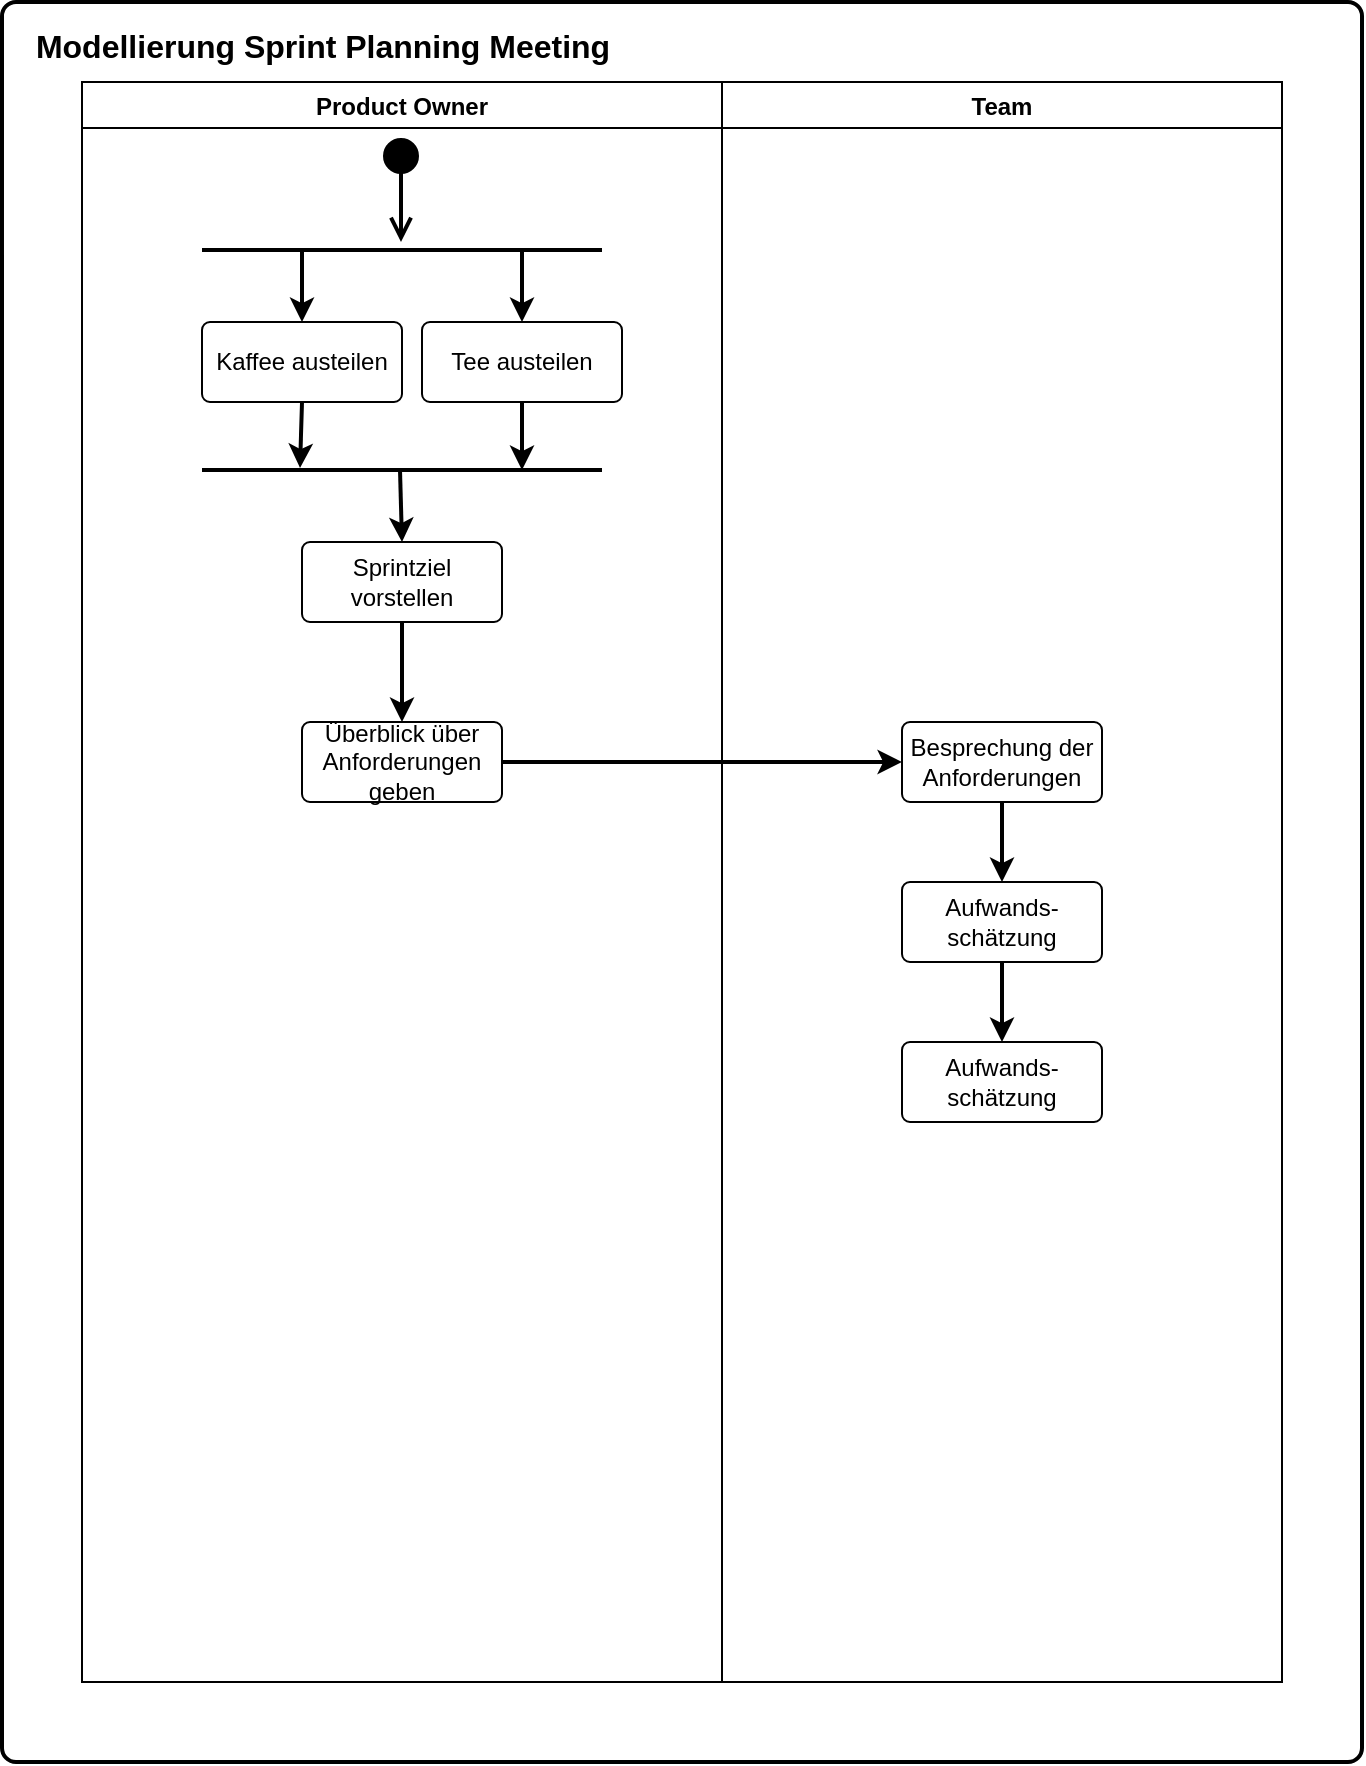 <mxfile version="26.2.14">
  <diagram name="Seite-1" id="2-RKe3WMMs-gF89qvYEc">
    <mxGraphModel dx="1426" dy="751" grid="1" gridSize="10" guides="1" tooltips="1" connect="1" arrows="1" fold="1" page="1" pageScale="1" pageWidth="827" pageHeight="1169" math="0" shadow="0">
      <root>
        <mxCell id="0" />
        <mxCell id="1" parent="0" />
        <mxCell id="zSzZWTqhvxV4pjIwZvgy-29" value="" style="rounded=1;whiteSpace=wrap;html=1;absoluteArcSize=1;arcSize=14;strokeWidth=2;fillColor=none;movable=0;resizable=0;rotatable=0;deletable=0;editable=0;locked=1;connectable=0;" vertex="1" parent="1">
          <mxGeometry x="80" y="80" width="680" height="880" as="geometry" />
        </mxCell>
        <mxCell id="zSzZWTqhvxV4pjIwZvgy-26" value="Product Owner" style="swimlane;" vertex="1" parent="1">
          <mxGeometry x="120" y="120" width="320" height="800" as="geometry" />
        </mxCell>
        <mxCell id="zSzZWTqhvxV4pjIwZvgy-36" value="Kaffee austeilen" style="rounded=1;arcSize=10;whiteSpace=wrap;html=1;align=center;" vertex="1" parent="zSzZWTqhvxV4pjIwZvgy-26">
          <mxGeometry x="60" y="120" width="100" height="40" as="geometry" />
        </mxCell>
        <mxCell id="zSzZWTqhvxV4pjIwZvgy-40" value="" style="endArrow=classic;html=1;rounded=0;entryX=0.5;entryY=0;entryDx=0;entryDy=0;exitX=0.25;exitY=0.5;exitDx=0;exitDy=0;exitPerimeter=0;strokeWidth=2;" edge="1" parent="zSzZWTqhvxV4pjIwZvgy-26" source="zSzZWTqhvxV4pjIwZvgy-32" target="zSzZWTqhvxV4pjIwZvgy-36">
          <mxGeometry width="50" height="50" relative="1" as="geometry">
            <mxPoint x="190" y="90" as="sourcePoint" />
            <mxPoint x="190" y="150" as="targetPoint" />
          </mxGeometry>
        </mxCell>
        <mxCell id="zSzZWTqhvxV4pjIwZvgy-41" value="" style="line;strokeWidth=2;fillColor=none;align=left;verticalAlign=middle;spacingTop=-1;spacingLeft=3;spacingRight=3;rotatable=0;labelPosition=right;points=[];portConstraint=eastwest;strokeColor=inherit;" vertex="1" parent="zSzZWTqhvxV4pjIwZvgy-26">
          <mxGeometry x="60" y="190" width="200" height="8" as="geometry" />
        </mxCell>
        <mxCell id="zSzZWTqhvxV4pjIwZvgy-44" value="" style="endArrow=classic;html=1;rounded=0;strokeWidth=2;exitX=0.5;exitY=1;exitDx=0;exitDy=0;entryX=0.245;entryY=0.375;entryDx=0;entryDy=0;entryPerimeter=0;" edge="1" parent="zSzZWTqhvxV4pjIwZvgy-26" source="zSzZWTqhvxV4pjIwZvgy-36" target="zSzZWTqhvxV4pjIwZvgy-41">
          <mxGeometry width="50" height="50" relative="1" as="geometry">
            <mxPoint x="69.5" y="180" as="sourcePoint" />
            <mxPoint x="69.5" y="234" as="targetPoint" />
          </mxGeometry>
        </mxCell>
        <mxCell id="zSzZWTqhvxV4pjIwZvgy-47" value="" style="html=1;verticalAlign=bottom;startArrow=circle;startFill=1;endArrow=open;startSize=6;endSize=8;curved=0;rounded=0;entryX=0.5;entryY=0.375;entryDx=0;entryDy=0;entryPerimeter=0;jumpSize=10;strokeWidth=2;" edge="1" parent="zSzZWTqhvxV4pjIwZvgy-26">
          <mxGeometry width="80" relative="1" as="geometry">
            <mxPoint x="159.5" y="27" as="sourcePoint" />
            <mxPoint x="159.5" y="80" as="targetPoint" />
          </mxGeometry>
        </mxCell>
        <mxCell id="zSzZWTqhvxV4pjIwZvgy-32" value="" style="line;strokeWidth=2;fillColor=none;align=left;verticalAlign=middle;spacingTop=-1;spacingLeft=3;spacingRight=3;rotatable=0;labelPosition=right;points=[];portConstraint=eastwest;strokeColor=inherit;" vertex="1" parent="zSzZWTqhvxV4pjIwZvgy-26">
          <mxGeometry x="60" y="80" width="200" height="8" as="geometry" />
        </mxCell>
        <mxCell id="zSzZWTqhvxV4pjIwZvgy-45" value="Sprintziel vorstellen" style="rounded=1;arcSize=10;whiteSpace=wrap;html=1;align=center;" vertex="1" parent="zSzZWTqhvxV4pjIwZvgy-26">
          <mxGeometry x="110" y="230" width="100" height="40" as="geometry" />
        </mxCell>
        <mxCell id="zSzZWTqhvxV4pjIwZvgy-46" value="" style="endArrow=classic;html=1;rounded=0;strokeWidth=2;exitX=0.495;exitY=0.5;exitDx=0;exitDy=0;exitPerimeter=0;entryX=0.5;entryY=0;entryDx=0;entryDy=0;" edge="1" parent="zSzZWTqhvxV4pjIwZvgy-26" source="zSzZWTqhvxV4pjIwZvgy-41" target="zSzZWTqhvxV4pjIwZvgy-45">
          <mxGeometry width="50" height="50" relative="1" as="geometry">
            <mxPoint x="140" y="260" as="sourcePoint" />
            <mxPoint x="140" y="314" as="targetPoint" />
          </mxGeometry>
        </mxCell>
        <mxCell id="zSzZWTqhvxV4pjIwZvgy-30" value="&lt;font style=&quot;font-size: 16px;&quot;&gt;Modellierung Sprint Planning Meeting&lt;/font&gt;" style="text;strokeColor=none;fillColor=none;html=1;fontSize=24;fontStyle=1;verticalAlign=middle;align=center;" vertex="1" parent="1">
          <mxGeometry x="190" y="80" width="100" height="40" as="geometry" />
        </mxCell>
        <mxCell id="zSzZWTqhvxV4pjIwZvgy-38" value="Tee austeilen" style="rounded=1;arcSize=10;whiteSpace=wrap;html=1;align=center;" vertex="1" parent="1">
          <mxGeometry x="290" y="240" width="100" height="40" as="geometry" />
        </mxCell>
        <mxCell id="zSzZWTqhvxV4pjIwZvgy-39" value="" style="endArrow=classic;html=1;rounded=0;entryX=0.5;entryY=0;entryDx=0;entryDy=0;strokeWidth=2;exitX=0.8;exitY=0.5;exitDx=0;exitDy=0;exitPerimeter=0;" edge="1" parent="1" source="zSzZWTqhvxV4pjIwZvgy-32" target="zSzZWTqhvxV4pjIwZvgy-38">
          <mxGeometry width="50" height="50" relative="1" as="geometry">
            <mxPoint x="300" y="210" as="sourcePoint" />
            <mxPoint x="300" y="270" as="targetPoint" />
          </mxGeometry>
        </mxCell>
        <mxCell id="zSzZWTqhvxV4pjIwZvgy-42" value="" style="endArrow=classic;html=1;rounded=0;strokeWidth=2;exitX=0.5;exitY=1;exitDx=0;exitDy=0;entryX=0.8;entryY=0.5;entryDx=0;entryDy=0;entryPerimeter=0;" edge="1" parent="1" source="zSzZWTqhvxV4pjIwZvgy-38" target="zSzZWTqhvxV4pjIwZvgy-41">
          <mxGeometry width="50" height="50" relative="1" as="geometry">
            <mxPoint x="300" y="300" as="sourcePoint" />
            <mxPoint x="360" y="340" as="targetPoint" />
          </mxGeometry>
        </mxCell>
        <mxCell id="zSzZWTqhvxV4pjIwZvgy-60" value="Team" style="swimlane;" vertex="1" parent="1">
          <mxGeometry x="440" y="120" width="280" height="800" as="geometry" />
        </mxCell>
        <mxCell id="zSzZWTqhvxV4pjIwZvgy-65" value="&lt;div&gt;Aufwands-schätzung&lt;/div&gt;" style="rounded=1;arcSize=10;whiteSpace=wrap;html=1;align=center;" vertex="1" parent="zSzZWTqhvxV4pjIwZvgy-60">
          <mxGeometry x="90" y="400" width="100" height="40" as="geometry" />
        </mxCell>
        <mxCell id="zSzZWTqhvxV4pjIwZvgy-61" value="&lt;div&gt;Überblick über &lt;br&gt;&lt;/div&gt;&lt;div&gt;Anforderungen&lt;/div&gt;&lt;div&gt;geben&lt;/div&gt;" style="rounded=1;arcSize=10;whiteSpace=wrap;html=1;align=center;" vertex="1" parent="1">
          <mxGeometry x="230" y="440" width="100" height="40" as="geometry" />
        </mxCell>
        <mxCell id="zSzZWTqhvxV4pjIwZvgy-62" value="" style="endArrow=classic;html=1;rounded=0;strokeWidth=2;exitX=0.5;exitY=1;exitDx=0;exitDy=0;entryX=0.5;entryY=0;entryDx=0;entryDy=0;" edge="1" parent="1" source="zSzZWTqhvxV4pjIwZvgy-45" target="zSzZWTqhvxV4pjIwZvgy-61">
          <mxGeometry width="50" height="50" relative="1" as="geometry">
            <mxPoint x="289" y="324" as="sourcePoint" />
            <mxPoint x="290" y="360" as="targetPoint" />
          </mxGeometry>
        </mxCell>
        <mxCell id="zSzZWTqhvxV4pjIwZvgy-63" value="&lt;div&gt;Besprechung der&lt;/div&gt;&lt;div&gt;Anforderungen&lt;/div&gt;" style="rounded=1;arcSize=10;whiteSpace=wrap;html=1;align=center;" vertex="1" parent="1">
          <mxGeometry x="530" y="440" width="100" height="40" as="geometry" />
        </mxCell>
        <mxCell id="zSzZWTqhvxV4pjIwZvgy-64" value="" style="endArrow=classic;html=1;rounded=0;strokeWidth=2;exitX=1;exitY=0.5;exitDx=0;exitDy=0;entryX=0;entryY=0.5;entryDx=0;entryDy=0;" edge="1" parent="1" source="zSzZWTqhvxV4pjIwZvgy-61" target="zSzZWTqhvxV4pjIwZvgy-63">
          <mxGeometry width="50" height="50" relative="1" as="geometry">
            <mxPoint x="290" y="400" as="sourcePoint" />
            <mxPoint x="290" y="440" as="targetPoint" />
          </mxGeometry>
        </mxCell>
        <mxCell id="zSzZWTqhvxV4pjIwZvgy-66" value="" style="endArrow=classic;html=1;rounded=0;strokeWidth=2;exitX=0.5;exitY=1;exitDx=0;exitDy=0;entryX=0.5;entryY=0;entryDx=0;entryDy=0;" edge="1" parent="1" source="zSzZWTqhvxV4pjIwZvgy-63" target="zSzZWTqhvxV4pjIwZvgy-65">
          <mxGeometry width="50" height="50" relative="1" as="geometry">
            <mxPoint x="340" y="465" as="sourcePoint" />
            <mxPoint x="540" y="465" as="targetPoint" />
          </mxGeometry>
        </mxCell>
        <mxCell id="zSzZWTqhvxV4pjIwZvgy-67" value="&lt;div&gt;Aufwands-schätzung&lt;/div&gt;" style="rounded=1;arcSize=10;whiteSpace=wrap;html=1;align=center;" vertex="1" parent="1">
          <mxGeometry x="530" y="600" width="100" height="40" as="geometry" />
        </mxCell>
        <mxCell id="zSzZWTqhvxV4pjIwZvgy-68" value="" style="endArrow=classic;html=1;rounded=0;strokeWidth=2;exitX=0.5;exitY=1;exitDx=0;exitDy=0;entryX=0.5;entryY=0;entryDx=0;entryDy=0;" edge="1" parent="1" source="zSzZWTqhvxV4pjIwZvgy-65" target="zSzZWTqhvxV4pjIwZvgy-67">
          <mxGeometry width="50" height="50" relative="1" as="geometry">
            <mxPoint x="590" y="490" as="sourcePoint" />
            <mxPoint x="590" y="530" as="targetPoint" />
          </mxGeometry>
        </mxCell>
      </root>
    </mxGraphModel>
  </diagram>
</mxfile>
